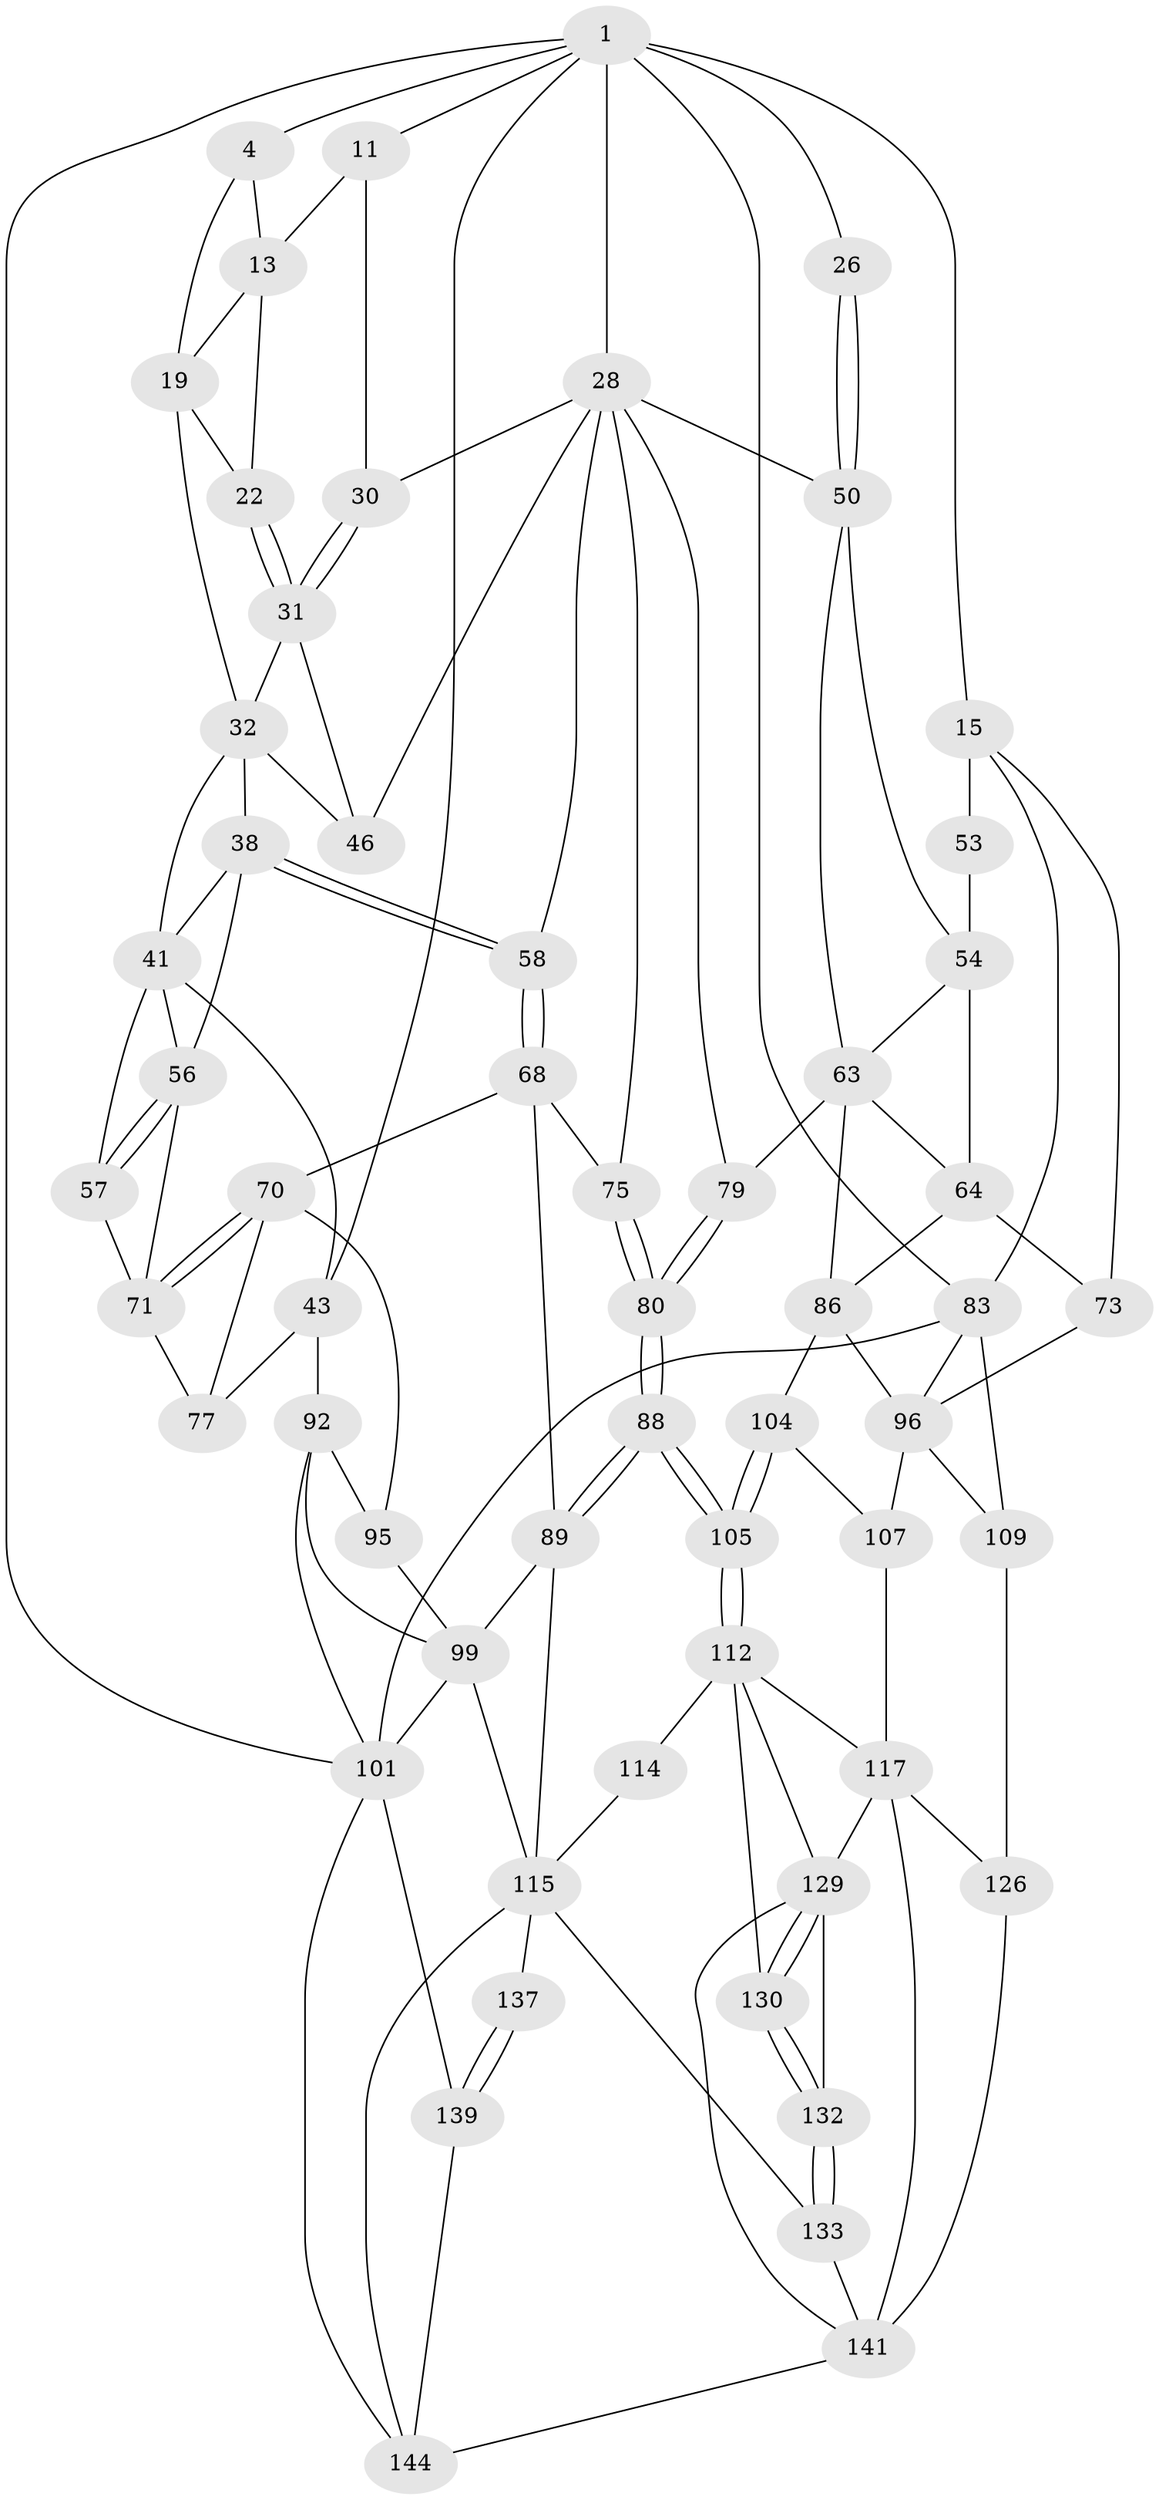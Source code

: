 // original degree distribution, {3: 0.0273972602739726, 5: 0.4931506849315068, 6: 0.2465753424657534, 4: 0.2328767123287671}
// Generated by graph-tools (version 1.1) at 2025/21/03/04/25 18:21:03]
// undirected, 58 vertices, 129 edges
graph export_dot {
graph [start="1"]
  node [color=gray90,style=filled];
  1 [pos="+0.7107403872067548+0",super="+2+7"];
  4 [pos="+0+0",super="+5"];
  11 [pos="+0.45614443260360565+0.09362630539642373",super="+12+24"];
  13 [pos="+0.3888814719578149+0.06464450260372231",super="+14+21"];
  15 [pos="+1+0",super="+16+66"];
  19 [pos="+0.30677109923423124+0.11510394952164675",super="+20+23"];
  22 [pos="+0.339405582941207+0.14825917493405902"];
  26 [pos="+0.6674782683752767+0.19400574010648494"];
  28 [pos="+0.5095162478681606+0.24383777553972902",super="+29+47"];
  30 [pos="+0.464006091795628+0.22732972266521875"];
  31 [pos="+0.4037973748643297+0.23979629320585302",super="+35"];
  32 [pos="+0.27999046452115817+0.21667165985680742",super="+36+33"];
  38 [pos="+0.24421965642520022+0.3587189746564886",super="+39"];
  41 [pos="+0.12356893127623542+0.28408444394839877",super="+42+45"];
  43 [pos="+0+0.37691673008582877",super="+78+44"];
  46 [pos="+0.3710952846206007+0.25908367741761157"];
  50 [pos="+0.6775512393023768+0.27381130608545967",super="+51"];
  53 [pos="+0.9497730729278846+0.15016690108384678",super="+60"];
  54 [pos="+0.7675121488553917+0.35592479815616307",super="+55+61"];
  56 [pos="+0.09004516919285786+0.39033210134987173",super="+62"];
  57 [pos="+0.07018887728217721+0.39184907707537664"];
  58 [pos="+0.27564905607385354+0.39156041042928624"];
  63 [pos="+0.6831320294638096+0.40243295391095024",super="+65"];
  64 [pos="+0.8085771360030231+0.46760986724095727",super="+74"];
  68 [pos="+0.29413638193237607+0.4401094015622706",super="+69+76"];
  70 [pos="+0.22273599816038692+0.5459446177936251",super="+81"];
  71 [pos="+0.15136440267243093+0.44914359017806726",super="+72"];
  73 [pos="+0.8898924806743331+0.49713665304405363",super="+91"];
  75 [pos="+0.37376009366564944+0.4374213811103342"];
  77 [pos="+0.10203792362787446+0.5291657353886472"];
  79 [pos="+0.5459551444838794+0.5756360598876169"];
  80 [pos="+0.49194097122501423+0.631713594122289"];
  83 [pos="+1+1",super="+84"];
  86 [pos="+0.8168099278246194+0.6158294754242577",super="+87"];
  88 [pos="+0.47485992950779826+0.6578837869595625"];
  89 [pos="+0.4627576693257045+0.6571793613008228",super="+90"];
  92 [pos="+0.015577276699622238+0.6124379186106792",super="+93"];
  95 [pos="+0.15841718457325277+0.6456168072709536"];
  96 [pos="+0.8794957560301296+0.6707645694137253",super="+97"];
  99 [pos="+0.16586881977546436+0.7205419700723575",super="+100+120"];
  101 [pos="+0+0.8033412355492632",super="+121+102"];
  104 [pos="+0.7047513378607153+0.7295037778145156"];
  105 [pos="+0.5086201855217256+0.7449690465565707"];
  107 [pos="+0.7178286687318846+0.7486882018014169",super="+116"];
  109 [pos="+0.936920366324953+0.778170652281965",super="+125+110"];
  112 [pos="+0.5098828928004927+0.7713845950470094",super="+113+119"];
  114 [pos="+0.3033507914475182+0.8490638204344532"];
  115 [pos="+0.29420253530966217+0.8482399038349198",super="+122"];
  117 [pos="+0.720182585909065+0.8742817062601509",super="+118"];
  126 [pos="+0.8995702516234576+0.9068480809380491",super="+127+128"];
  129 [pos="+0.4810478161822311+0.8520886610598322",super="+135"];
  130 [pos="+0.40605440701059764+0.9273866062644255"];
  132 [pos="+0.40250871252695797+0.9445961354890386"];
  133 [pos="+0.35944302878396756+0.9836128352618866"];
  137 [pos="+0.15709382938493072+0.8824133438345249"];
  139 [pos="+0.08810833585118388+0.9714194320329785",super="+140"];
  141 [pos="+1+1",super="+142"];
  144 [pos="+0.22226996549509465+1",super="+145"];
  1 -- 83;
  1 -- 4 [weight=2];
  1 -- 15 [weight=2];
  1 -- 26 [weight=2];
  1 -- 11;
  1 -- 28 [weight=2];
  1 -- 43;
  1 -- 101;
  4 -- 19;
  4 -- 13;
  11 -- 13 [weight=2];
  11 -- 30;
  13 -- 19;
  13 -- 22;
  15 -- 53 [weight=2];
  15 -- 73 [weight=2];
  15 -- 83;
  19 -- 32 [weight=2];
  19 -- 22;
  22 -- 31;
  22 -- 31;
  26 -- 50;
  26 -- 50;
  28 -- 30;
  28 -- 50;
  28 -- 58;
  28 -- 75;
  28 -- 46;
  28 -- 79;
  30 -- 31;
  30 -- 31;
  31 -- 46;
  31 -- 32;
  32 -- 38 [weight=2];
  32 -- 46;
  32 -- 41;
  38 -- 58;
  38 -- 58;
  38 -- 41;
  38 -- 56;
  41 -- 43;
  41 -- 57;
  41 -- 56;
  43 -- 92 [weight=2];
  43 -- 77;
  50 -- 54;
  50 -- 63;
  53 -- 54 [weight=2];
  54 -- 63;
  54 -- 64;
  56 -- 57;
  56 -- 57;
  56 -- 71;
  57 -- 71;
  58 -- 68;
  58 -- 68;
  63 -- 64;
  63 -- 79;
  63 -- 86;
  64 -- 73;
  64 -- 86;
  68 -- 70;
  68 -- 89 [weight=2];
  68 -- 75;
  70 -- 71;
  70 -- 71;
  70 -- 77;
  70 -- 95;
  71 -- 77;
  73 -- 96;
  75 -- 80;
  75 -- 80;
  79 -- 80;
  79 -- 80;
  80 -- 88;
  80 -- 88;
  83 -- 109 [weight=2];
  83 -- 96;
  83 -- 101;
  86 -- 96;
  86 -- 104;
  88 -- 89;
  88 -- 89;
  88 -- 105;
  88 -- 105;
  89 -- 99;
  89 -- 115;
  92 -- 95;
  92 -- 99;
  92 -- 101;
  95 -- 99;
  96 -- 107 [weight=2];
  96 -- 109;
  99 -- 101;
  99 -- 115;
  101 -- 139 [weight=2];
  101 -- 144;
  104 -- 105;
  104 -- 105;
  104 -- 107;
  105 -- 112;
  105 -- 112;
  107 -- 117;
  109 -- 126 [weight=2];
  112 -- 114 [weight=2];
  112 -- 130;
  112 -- 129;
  112 -- 117;
  114 -- 115;
  115 -- 144;
  115 -- 133;
  115 -- 137;
  117 -- 126;
  117 -- 141;
  117 -- 129;
  126 -- 141 [weight=2];
  129 -- 130;
  129 -- 130;
  129 -- 132;
  129 -- 141;
  130 -- 132;
  130 -- 132;
  132 -- 133;
  132 -- 133;
  133 -- 141;
  137 -- 139;
  137 -- 139;
  139 -- 144;
  141 -- 144;
}
